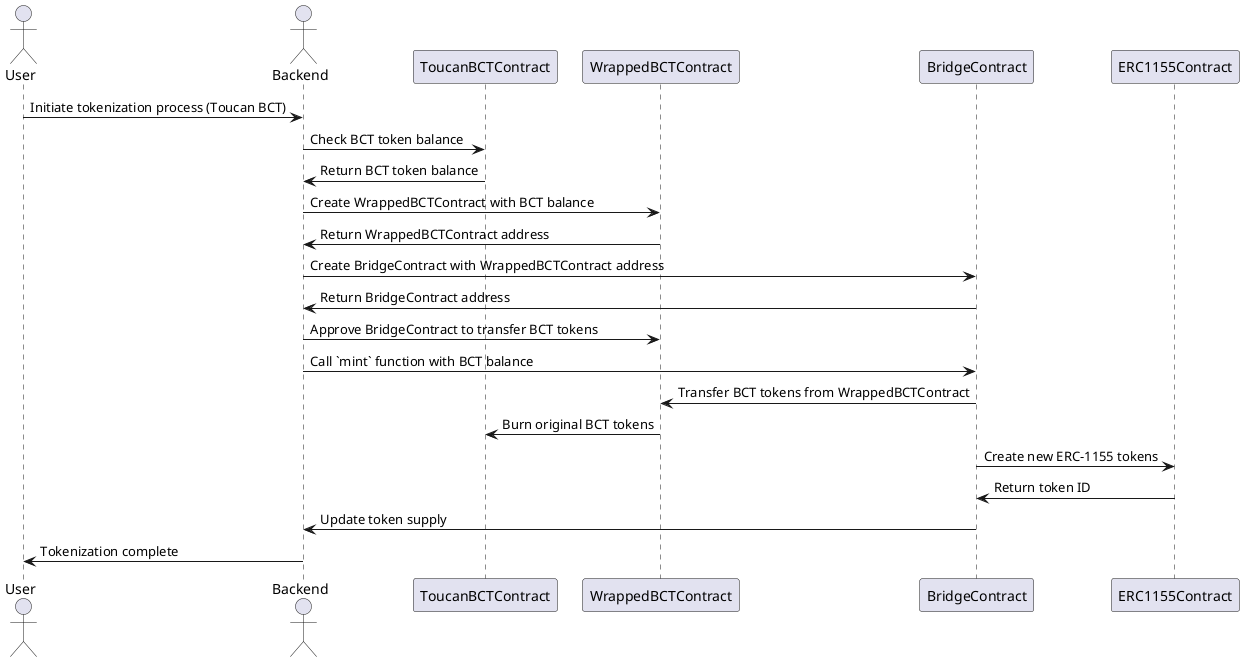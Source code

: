 @startuml
actor User
actor Backend
participant ToucanBCTContract
participant WrappedBCTContract
participant BridgeContract
participant ERC1155Contract

User -> Backend: Initiate tokenization process (Toucan BCT)
Backend -> ToucanBCTContract: Check BCT token balance
ToucanBCTContract -> Backend: Return BCT token balance
Backend -> WrappedBCTContract: Create WrappedBCTContract with BCT balance
WrappedBCTContract -> Backend: Return WrappedBCTContract address
Backend -> BridgeContract: Create BridgeContract with WrappedBCTContract address
BridgeContract -> Backend: Return BridgeContract address
Backend -> WrappedBCTContract: Approve BridgeContract to transfer BCT tokens
Backend -> BridgeContract: Call `mint` function with BCT balance
BridgeContract -> WrappedBCTContract: Transfer BCT tokens from WrappedBCTContract
WrappedBCTContract -> ToucanBCTContract: Burn original BCT tokens
BridgeContract -> ERC1155Contract: Create new ERC-1155 tokens
ERC1155Contract -> BridgeContract: Return token ID
BridgeContract -> Backend: Update token supply
Backend -> User: Tokenization complete
@enduml
